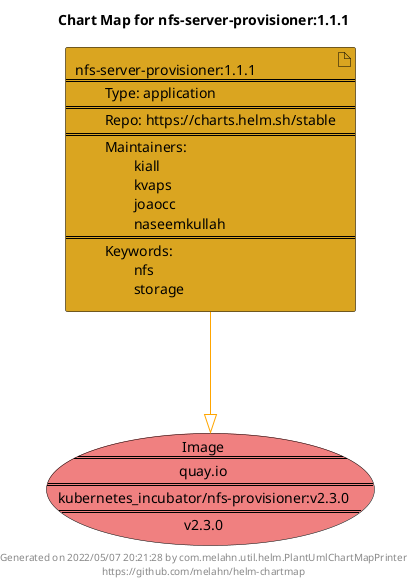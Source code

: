 @startuml
skinparam linetype ortho
skinparam backgroundColor white
skinparam usecaseBorderColor black
skinparam usecaseArrowColor LightSlateGray
skinparam artifactBorderColor black
skinparam artifactArrowColor LightSlateGray

title Chart Map for nfs-server-provisioner:1.1.1

'There is one referenced Helm Chart
artifact "nfs-server-provisioner:1.1.1\n====\n\tType: application\n====\n\tRepo: https://charts.helm.sh/stable\n====\n\tMaintainers: \n\t\tkiall\n\t\tkvaps\n\t\tjoaocc\n\t\tnaseemkullah\n====\n\tKeywords: \n\t\tnfs\n\t\tstorage" as nfs_server_provisioner_1_1_1 #GoldenRod

'There is one referenced Docker Image
usecase "Image\n====\nquay.io\n====\nkubernetes_incubator/nfs-provisioner:v2.3.0\n====\nv2.3.0" as quay_io_kubernetes_incubator_nfs_provisioner_v2_3_0 #LightCoral

'Chart Dependencies
nfs_server_provisioner_1_1_1--[#orange]-|>quay_io_kubernetes_incubator_nfs_provisioner_v2_3_0

center footer Generated on 2022/05/07 20:21:28 by com.melahn.util.helm.PlantUmlChartMapPrinter\nhttps://github.com/melahn/helm-chartmap
@enduml
